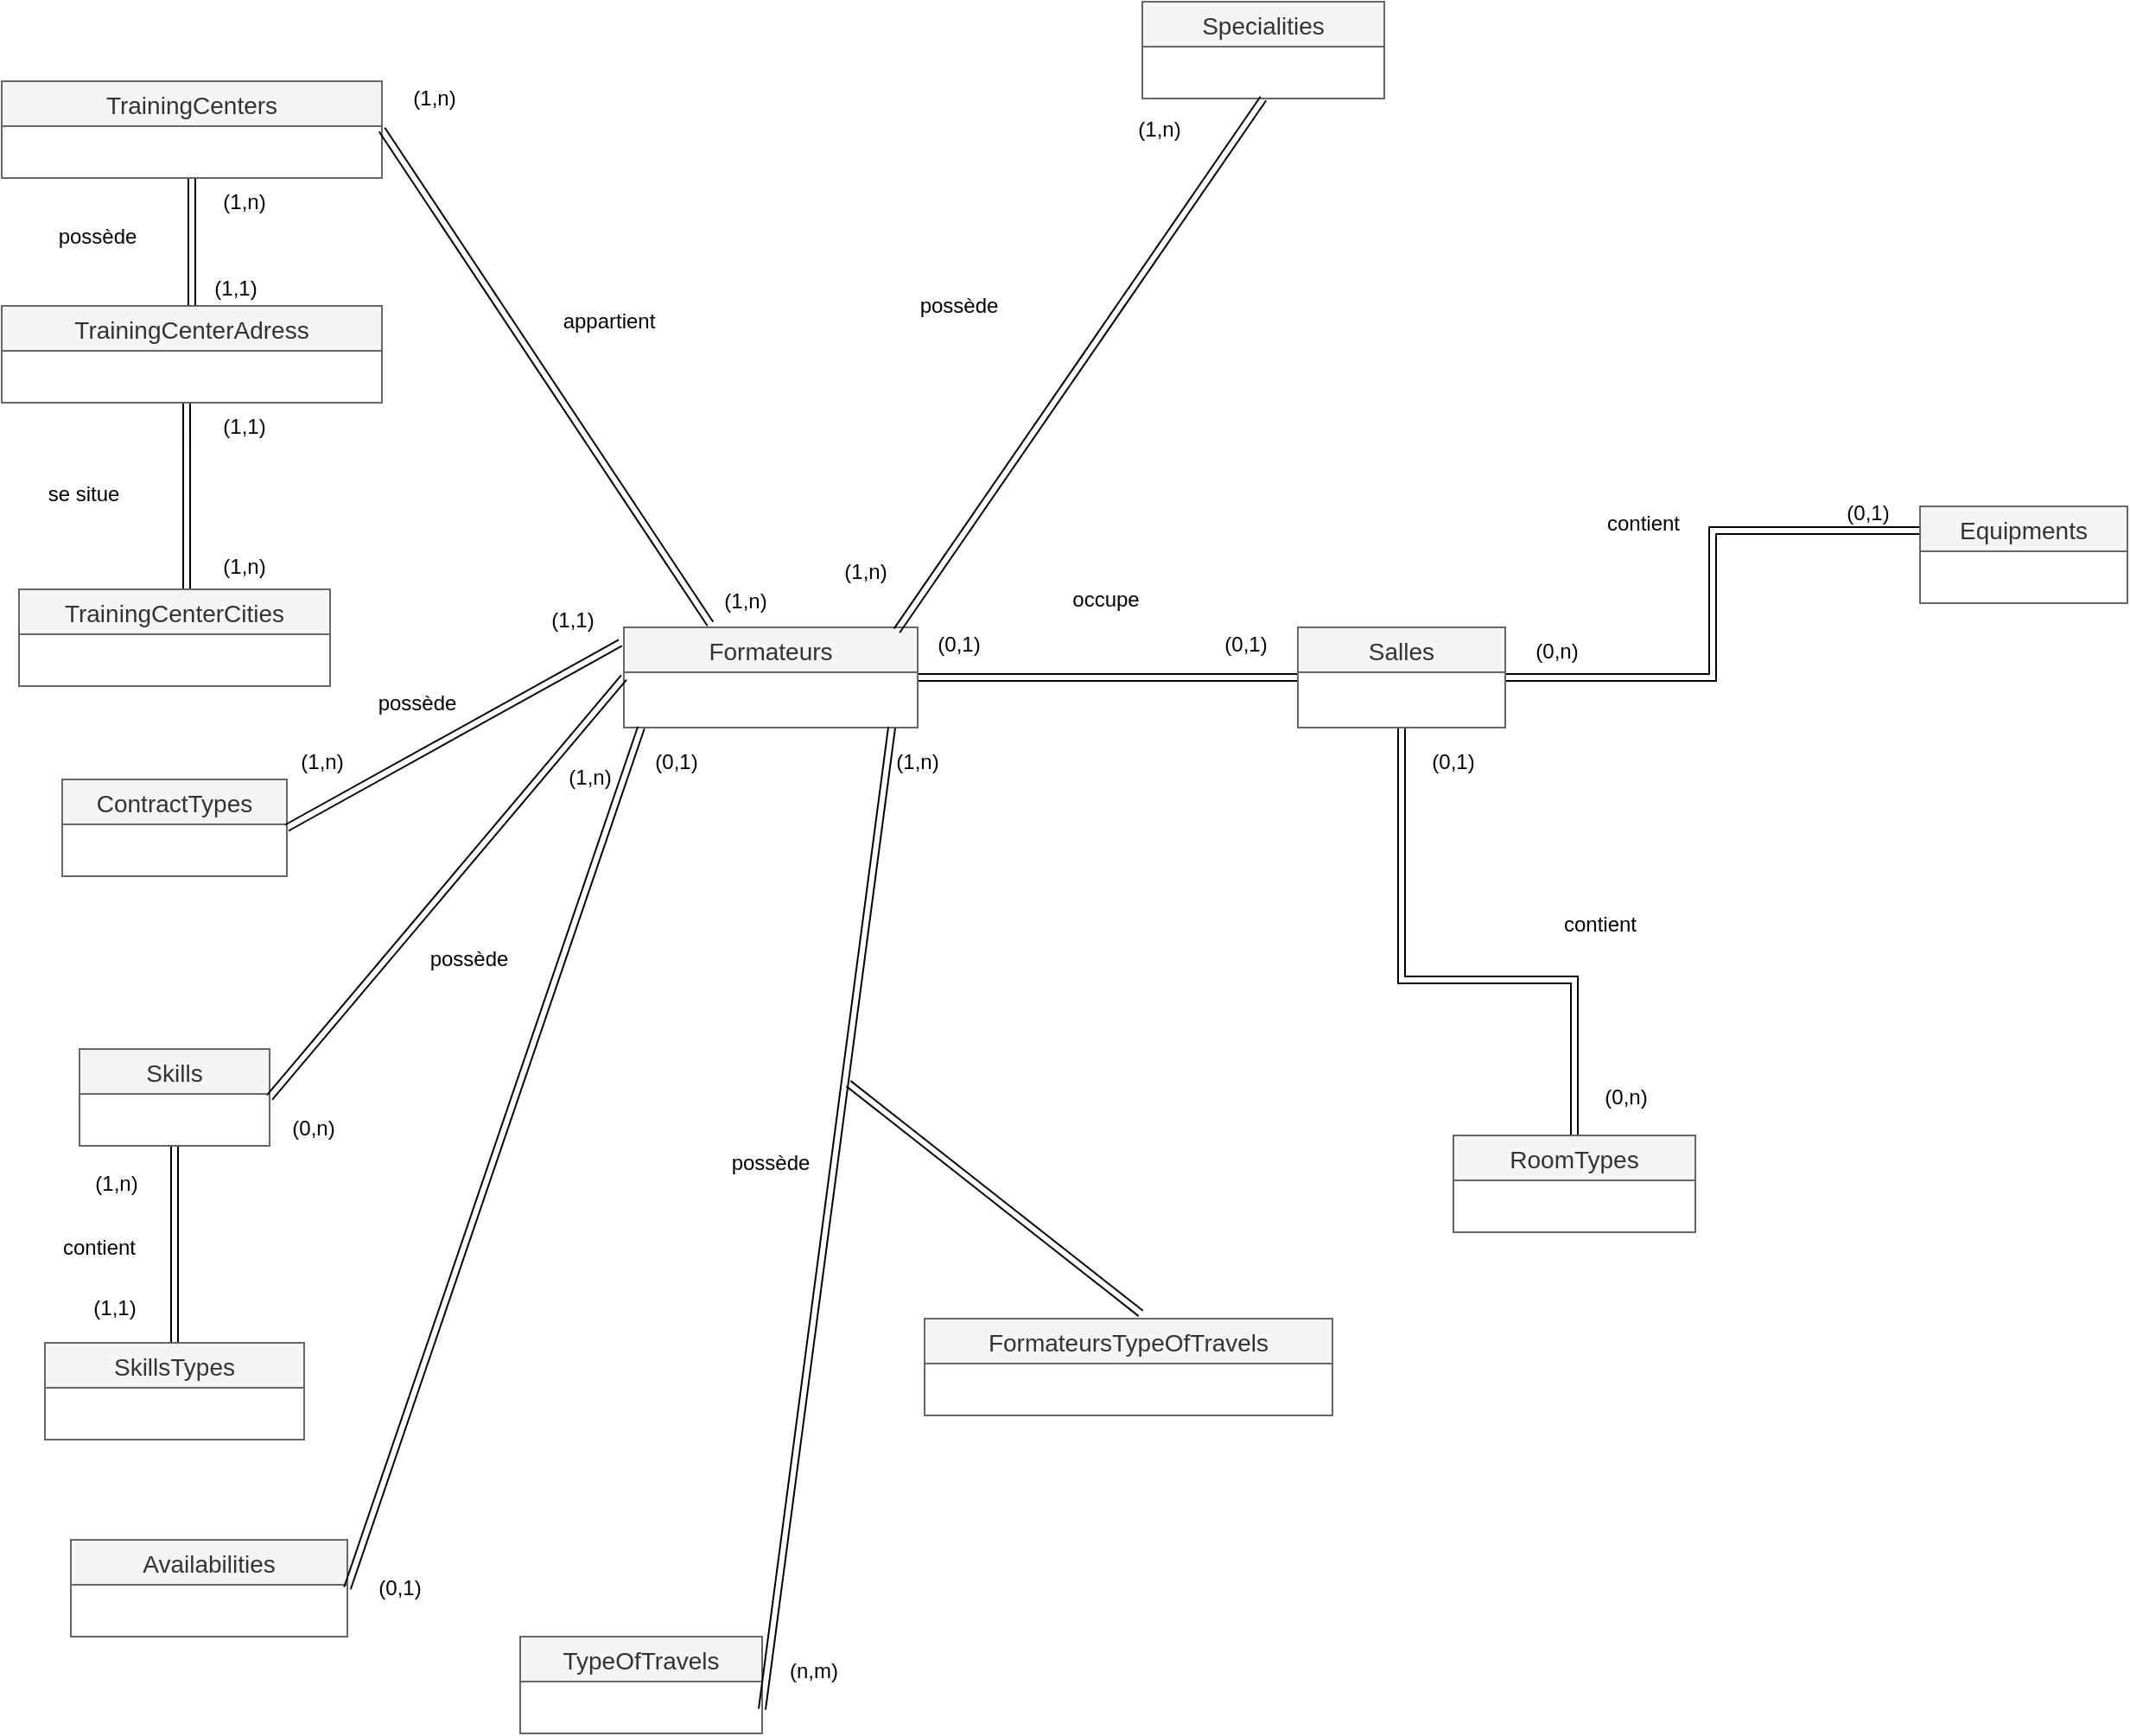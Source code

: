 <mxfile version="12.5.1" type="device" pages="2"><diagram id="z8Qfyt9-eMvjG8zOJKqd" name="Page-1"><mxGraphModel dx="1422" dy="1596" grid="1" gridSize="10" guides="1" tooltips="1" connect="1" arrows="1" fold="1" page="1" pageScale="1" pageWidth="1169" pageHeight="827" math="0" shadow="0"><root><mxCell id="0"/><mxCell id="1" parent="0"/><mxCell id="sPGg2wGzPHmWxdwKOFDi-5" style="edgeStyle=orthogonalEdgeStyle;rounded=0;orthogonalLoop=1;jettySize=auto;html=1;exitX=1;exitY=0.5;exitDx=0;exitDy=0;entryX=0;entryY=0.5;entryDx=0;entryDy=0;shape=link;" parent="1" source="PxYrfyLk3lkFEPE1yaKh-5" target="sPGg2wGzPHmWxdwKOFDi-2" edge="1"><mxGeometry relative="1" as="geometry"/></mxCell><mxCell id="PxYrfyLk3lkFEPE1yaKh-5" value="Formateurs" style="swimlane;fontStyle=0;childLayout=stackLayout;horizontal=1;startSize=26;fillColor=#f5f5f5;horizontalStack=0;resizeParent=1;resizeParentMax=0;resizeLast=0;collapsible=1;marginBottom=0;swimlaneFillColor=#ffffff;align=center;fontSize=14;strokeColor=#666666;fontColor=#333333;" parent="1" vertex="1"><mxGeometry x="390" y="326" width="170" height="58" as="geometry"/></mxCell><mxCell id="sPGg2wGzPHmWxdwKOFDi-31" style="edgeStyle=orthogonalEdgeStyle;shape=link;rounded=0;orthogonalLoop=1;jettySize=auto;html=1;exitX=0.5;exitY=1;exitDx=0;exitDy=0;entryX=0.5;entryY=0;entryDx=0;entryDy=0;" parent="1" source="PxYrfyLk3lkFEPE1yaKh-94" target="RFUtf2Z5HmkwOicb4BiN-16" edge="1"><mxGeometry relative="1" as="geometry"><Array as="points"><mxPoint x="140" y="120"/><mxPoint x="140" y="120"/></Array></mxGeometry></mxCell><mxCell id="PxYrfyLk3lkFEPE1yaKh-94" value="TrainingCenters" style="swimlane;fontStyle=0;childLayout=stackLayout;horizontal=1;startSize=26;fillColor=#f5f5f5;horizontalStack=0;resizeParent=1;resizeParentMax=0;resizeLast=0;collapsible=1;marginBottom=0;swimlaneFillColor=#ffffff;align=center;fontSize=14;strokeColor=#666666;fontColor=#333333;" parent="1" vertex="1"><mxGeometry x="30" y="10" width="220" height="56" as="geometry"/></mxCell><mxCell id="PxYrfyLk3lkFEPE1yaKh-100" value="Specialities" style="swimlane;fontStyle=0;childLayout=stackLayout;horizontal=1;startSize=26;fillColor=#f5f5f5;horizontalStack=0;resizeParent=1;resizeParentMax=0;resizeLast=0;collapsible=1;marginBottom=0;swimlaneFillColor=#ffffff;align=center;fontSize=14;strokeColor=#666666;fontColor=#333333;" parent="1" vertex="1"><mxGeometry x="690" y="-36" width="140" height="56" as="geometry"/></mxCell><mxCell id="_mX2zybibpnwXKWgDiXK-1" value="ContractTypes" style="swimlane;fontStyle=0;childLayout=stackLayout;horizontal=1;startSize=26;fillColor=#f5f5f5;horizontalStack=0;resizeParent=1;resizeParentMax=0;resizeLast=0;collapsible=1;marginBottom=0;swimlaneFillColor=#ffffff;align=center;fontSize=14;strokeColor=#666666;fontColor=#333333;" parent="1" vertex="1"><mxGeometry x="65" y="414" width="130" height="56" as="geometry"/></mxCell><mxCell id="sPGg2wGzPHmWxdwKOFDi-41" style="edgeStyle=orthogonalEdgeStyle;shape=link;rounded=0;orthogonalLoop=1;jettySize=auto;html=1;exitX=0.5;exitY=1;exitDx=0;exitDy=0;entryX=0.5;entryY=0;entryDx=0;entryDy=0;" parent="1" source="_mX2zybibpnwXKWgDiXK-6" target="RFUtf2Z5HmkwOicb4BiN-1" edge="1"><mxGeometry relative="1" as="geometry"/></mxCell><mxCell id="_mX2zybibpnwXKWgDiXK-6" value="Skills" style="swimlane;fontStyle=0;childLayout=stackLayout;horizontal=1;startSize=26;fillColor=#f5f5f5;horizontalStack=0;resizeParent=1;resizeParentMax=0;resizeLast=0;collapsible=1;marginBottom=0;swimlaneFillColor=#ffffff;align=center;fontSize=14;strokeColor=#666666;fontColor=#333333;" parent="1" vertex="1"><mxGeometry x="75" y="570" width="110" height="56" as="geometry"/></mxCell><mxCell id="RFUtf2Z5HmkwOicb4BiN-1" value="SkillsTypes" style="swimlane;fontStyle=0;childLayout=stackLayout;horizontal=1;startSize=26;fillColor=#f5f5f5;horizontalStack=0;resizeParent=1;resizeParentMax=0;resizeLast=0;collapsible=1;marginBottom=0;swimlaneFillColor=#ffffff;align=center;fontSize=14;strokeColor=#666666;fontColor=#333333;" parent="1" vertex="1"><mxGeometry x="55" y="740" width="150" height="56" as="geometry"/></mxCell><mxCell id="RFUtf2Z5HmkwOicb4BiN-6" value="Availabilities" style="swimlane;fontStyle=0;childLayout=stackLayout;horizontal=1;startSize=26;fillColor=#f5f5f5;horizontalStack=0;resizeParent=1;resizeParentMax=0;resizeLast=0;collapsible=1;marginBottom=0;swimlaneFillColor=#ffffff;align=center;fontSize=14;strokeColor=#666666;fontColor=#333333;" parent="1" vertex="1"><mxGeometry x="70" y="854" width="160" height="56" as="geometry"/></mxCell><mxCell id="RFUtf2Z5HmkwOicb4BiN-11" value="TypeOfTravels" style="swimlane;fontStyle=0;childLayout=stackLayout;horizontal=1;startSize=26;fillColor=#f5f5f5;horizontalStack=0;resizeParent=1;resizeParentMax=0;resizeLast=0;collapsible=1;marginBottom=0;swimlaneFillColor=#ffffff;align=center;fontSize=14;strokeColor=#666666;fontColor=#333333;" parent="1" vertex="1"><mxGeometry x="330" y="910" width="140" height="56" as="geometry"/></mxCell><mxCell id="sPGg2wGzPHmWxdwKOFDi-32" style="edgeStyle=orthogonalEdgeStyle;shape=link;rounded=0;orthogonalLoop=1;jettySize=auto;html=1;exitX=0.5;exitY=1;exitDx=0;exitDy=0;entryX=0.539;entryY=0.018;entryDx=0;entryDy=0;entryPerimeter=0;" parent="1" source="RFUtf2Z5HmkwOicb4BiN-16" target="RFUtf2Z5HmkwOicb4BiN-34" edge="1"><mxGeometry relative="1" as="geometry"><Array as="points"><mxPoint x="180" y="194"/><mxPoint x="182" y="194"/></Array></mxGeometry></mxCell><mxCell id="RFUtf2Z5HmkwOicb4BiN-16" value="TrainingCenterAdress" style="swimlane;fontStyle=0;childLayout=stackLayout;horizontal=1;startSize=26;fillColor=#f5f5f5;horizontalStack=0;resizeParent=1;resizeParentMax=0;resizeLast=0;collapsible=1;marginBottom=0;swimlaneFillColor=#ffffff;align=center;fontSize=14;strokeColor=#666666;fontColor=#333333;" parent="1" vertex="1"><mxGeometry x="30" y="140" width="220" height="56" as="geometry"/></mxCell><mxCell id="RFUtf2Z5HmkwOicb4BiN-34" value="TrainingCenterCities" style="swimlane;fontStyle=0;childLayout=stackLayout;horizontal=1;startSize=26;fillColor=#f5f5f5;horizontalStack=0;resizeParent=1;resizeParentMax=0;resizeLast=0;collapsible=1;marginBottom=0;swimlaneFillColor=#ffffff;align=center;fontSize=14;strokeColor=#666666;fontColor=#333333;" parent="1" vertex="1"><mxGeometry x="40" y="304" width="180" height="56" as="geometry"/></mxCell><mxCell id="sPGg2wGzPHmWxdwKOFDi-11" style="edgeStyle=orthogonalEdgeStyle;rounded=0;orthogonalLoop=1;jettySize=auto;html=1;exitX=1;exitY=0.5;exitDx=0;exitDy=0;entryX=0;entryY=0.25;entryDx=0;entryDy=0;shape=link;" parent="1" source="sPGg2wGzPHmWxdwKOFDi-2" target="sPGg2wGzPHmWxdwKOFDi-3" edge="1"><mxGeometry relative="1" as="geometry"/></mxCell><mxCell id="sPGg2wGzPHmWxdwKOFDi-25" style="edgeStyle=orthogonalEdgeStyle;shape=link;rounded=0;orthogonalLoop=1;jettySize=auto;html=1;exitX=0.5;exitY=1;exitDx=0;exitDy=0;entryX=0.5;entryY=0;entryDx=0;entryDy=0;" parent="1" source="sPGg2wGzPHmWxdwKOFDi-2" target="sPGg2wGzPHmWxdwKOFDi-4" edge="1"><mxGeometry relative="1" as="geometry"><Array as="points"><mxPoint x="840" y="530"/><mxPoint x="940" y="530"/></Array></mxGeometry></mxCell><mxCell id="sPGg2wGzPHmWxdwKOFDi-2" value="Salles" style="swimlane;fontStyle=0;childLayout=stackLayout;horizontal=1;startSize=26;fillColor=#f5f5f5;horizontalStack=0;resizeParent=1;resizeParentMax=0;resizeLast=0;collapsible=1;marginBottom=0;swimlaneFillColor=#ffffff;align=center;fontSize=14;labelBackgroundColor=none;strokeColor=#666666;fontColor=#333333;" parent="1" vertex="1"><mxGeometry x="780" y="326" width="120" height="58" as="geometry"/></mxCell><mxCell id="sPGg2wGzPHmWxdwKOFDi-3" value="Equipments" style="swimlane;fontStyle=0;childLayout=stackLayout;horizontal=1;startSize=26;fillColor=#f5f5f5;horizontalStack=0;resizeParent=1;resizeParentMax=0;resizeLast=0;collapsible=1;marginBottom=0;swimlaneFillColor=#ffffff;align=center;fontSize=14;strokeColor=#666666;fontColor=#333333;" parent="1" vertex="1"><mxGeometry x="1140" y="256" width="120" height="56" as="geometry"/></mxCell><mxCell id="sPGg2wGzPHmWxdwKOFDi-4" value="RoomTypes" style="swimlane;fontStyle=0;childLayout=stackLayout;horizontal=1;startSize=26;fillColor=#f5f5f5;horizontalStack=0;resizeParent=1;resizeParentMax=0;resizeLast=0;collapsible=1;marginBottom=0;swimlaneFillColor=#ffffff;align=center;fontSize=14;strokeColor=#666666;fontColor=#333333;" parent="1" vertex="1"><mxGeometry x="870" y="620" width="140" height="56" as="geometry"/></mxCell><mxCell id="sPGg2wGzPHmWxdwKOFDi-7" value="(0,1)" style="text;html=1;strokeColor=none;fillColor=none;align=center;verticalAlign=middle;whiteSpace=wrap;rounded=0;" parent="1" vertex="1"><mxGeometry x="564" y="326" width="40" height="20" as="geometry"/></mxCell><mxCell id="sPGg2wGzPHmWxdwKOFDi-8" value="(0,1)" style="text;html=1;strokeColor=none;fillColor=none;align=center;verticalAlign=middle;whiteSpace=wrap;rounded=0;" parent="1" vertex="1"><mxGeometry x="730" y="326" width="40" height="20" as="geometry"/></mxCell><mxCell id="sPGg2wGzPHmWxdwKOFDi-16" value="(0,n)" style="text;html=1;strokeColor=none;fillColor=none;align=center;verticalAlign=middle;whiteSpace=wrap;rounded=0;" parent="1" vertex="1"><mxGeometry x="910" y="330" width="40" height="20" as="geometry"/></mxCell><mxCell id="sPGg2wGzPHmWxdwKOFDi-19" value="(0,1)" style="text;html=1;strokeColor=none;fillColor=none;align=center;verticalAlign=middle;whiteSpace=wrap;rounded=0;" parent="1" vertex="1"><mxGeometry x="1090" y="250" width="40" height="20" as="geometry"/></mxCell><mxCell id="sPGg2wGzPHmWxdwKOFDi-26" value="(0,1)" style="text;html=1;strokeColor=none;fillColor=none;align=center;verticalAlign=middle;whiteSpace=wrap;rounded=0;" parent="1" vertex="1"><mxGeometry x="850" y="394" width="40" height="20" as="geometry"/></mxCell><mxCell id="sPGg2wGzPHmWxdwKOFDi-27" value="(0,n)" style="text;html=1;strokeColor=none;fillColor=none;align=center;verticalAlign=middle;whiteSpace=wrap;rounded=0;" parent="1" vertex="1"><mxGeometry x="950" y="588" width="40" height="20" as="geometry"/></mxCell><mxCell id="sPGg2wGzPHmWxdwKOFDi-29" value="" style="endArrow=classic;html=1;exitX=0.929;exitY=0.034;exitDx=0;exitDy=0;exitPerimeter=0;entryX=0.5;entryY=1;entryDx=0;entryDy=0;shape=link;" parent="1" source="PxYrfyLk3lkFEPE1yaKh-5" target="PxYrfyLk3lkFEPE1yaKh-100" edge="1"><mxGeometry width="50" height="50" relative="1" as="geometry"><mxPoint x="520" y="340" as="sourcePoint"/><mxPoint x="310" y="-220" as="targetPoint"/></mxGeometry></mxCell><mxCell id="sPGg2wGzPHmWxdwKOFDi-34" value="" style="endArrow=classic;html=1;exitX=-0.012;exitY=0.155;exitDx=0;exitDy=0;entryX=1;entryY=0.5;entryDx=0;entryDy=0;exitPerimeter=0;shape=link;" parent="1" source="PxYrfyLk3lkFEPE1yaKh-5" target="_mX2zybibpnwXKWgDiXK-1" edge="1"><mxGeometry width="50" height="50" relative="1" as="geometry"><mxPoint x="390" y="350" as="sourcePoint"/><mxPoint x="256.25" y="394" as="targetPoint"/></mxGeometry></mxCell><mxCell id="sPGg2wGzPHmWxdwKOFDi-36" value="" style="endArrow=classic;html=1;shape=link;entryX=1;entryY=0.5;entryDx=0;entryDy=0;" parent="1" target="PxYrfyLk3lkFEPE1yaKh-94" edge="1"><mxGeometry width="50" height="50" relative="1" as="geometry"><mxPoint x="440" y="324" as="sourcePoint"/><mxPoint x="290" y="40" as="targetPoint"/></mxGeometry></mxCell><mxCell id="sPGg2wGzPHmWxdwKOFDi-37" value="occupe" style="text;html=1;strokeColor=none;fillColor=none;align=center;verticalAlign=middle;whiteSpace=wrap;rounded=0;" parent="1" vertex="1"><mxGeometry x="604" y="300" width="130" height="20" as="geometry"/></mxCell><mxCell id="sPGg2wGzPHmWxdwKOFDi-38" value="contient" style="text;html=1;strokeColor=none;fillColor=none;align=center;verticalAlign=middle;whiteSpace=wrap;rounded=0;rotation=0;" parent="1" vertex="1"><mxGeometry x="910" y="256" width="140" height="20" as="geometry"/></mxCell><mxCell id="sPGg2wGzPHmWxdwKOFDi-39" value="contient" style="text;html=1;strokeColor=none;fillColor=none;align=center;verticalAlign=middle;whiteSpace=wrap;rounded=0;rotation=0;" parent="1" vertex="1"><mxGeometry x="890" y="488" width="130" height="20" as="geometry"/></mxCell><mxCell id="sPGg2wGzPHmWxdwKOFDi-40" value="" style="endArrow=classic;html=1;exitX=0;exitY=0.5;exitDx=0;exitDy=0;entryX=1;entryY=0.5;entryDx=0;entryDy=0;shape=link;" parent="1" source="PxYrfyLk3lkFEPE1yaKh-5" target="_mX2zybibpnwXKWgDiXK-6" edge="1"><mxGeometry width="50" height="50" relative="1" as="geometry"><mxPoint x="397.96" y="344.99" as="sourcePoint"/><mxPoint x="250" y="396" as="targetPoint"/></mxGeometry></mxCell><mxCell id="sPGg2wGzPHmWxdwKOFDi-42" value="" style="endArrow=classic;html=1;exitX=0;exitY=0.5;exitDx=0;exitDy=0;entryX=1;entryY=0.5;entryDx=0;entryDy=0;shape=link;" parent="1" target="RFUtf2Z5HmkwOicb4BiN-6" edge="1"><mxGeometry width="50" height="50" relative="1" as="geometry"><mxPoint x="400" y="384" as="sourcePoint"/><mxPoint x="230" y="517" as="targetPoint"/></mxGeometry></mxCell><mxCell id="sPGg2wGzPHmWxdwKOFDi-43" value="" style="endArrow=classic;html=1;exitX=0;exitY=0.5;exitDx=0;exitDy=0;entryX=1;entryY=0.75;entryDx=0;entryDy=0;shape=link;" parent="1" target="RFUtf2Z5HmkwOicb4BiN-11" edge="1"><mxGeometry width="50" height="50" relative="1" as="geometry"><mxPoint x="545" y="384" as="sourcePoint"/><mxPoint x="380" y="818" as="targetPoint"/></mxGeometry></mxCell><mxCell id="sPGg2wGzPHmWxdwKOFDi-44" value="(1,n)" style="text;html=1;strokeColor=none;fillColor=none;align=center;verticalAlign=middle;whiteSpace=wrap;rounded=0;" parent="1" vertex="1"><mxGeometry x="540" y="394" width="40" height="20" as="geometry"/></mxCell><mxCell id="sPGg2wGzPHmWxdwKOFDi-45" value="(n,m)" style="text;html=1;strokeColor=none;fillColor=none;align=center;verticalAlign=middle;whiteSpace=wrap;rounded=0;" parent="1" vertex="1"><mxGeometry x="480" y="920" width="40" height="20" as="geometry"/></mxCell><mxCell id="sPGg2wGzPHmWxdwKOFDi-46" value="possède" style="text;html=1;strokeColor=none;fillColor=none;align=center;verticalAlign=middle;whiteSpace=wrap;rounded=0;rotation=0;" parent="1" vertex="1"><mxGeometry x="420" y="626" width="110" height="20" as="geometry"/></mxCell><mxCell id="sPGg2wGzPHmWxdwKOFDi-47" value="FormateursTypeOfTravels" style="swimlane;fontStyle=0;childLayout=stackLayout;horizontal=1;startSize=26;fillColor=#f5f5f5;horizontalStack=0;resizeParent=1;resizeParentMax=0;resizeLast=0;collapsible=1;marginBottom=0;swimlaneFillColor=#ffffff;align=center;fontSize=14;strokeColor=#666666;fontColor=#333333;" parent="1" vertex="1"><mxGeometry x="564" y="726" width="236" height="56" as="geometry"/></mxCell><mxCell id="sPGg2wGzPHmWxdwKOFDi-49" value="" style="endArrow=classic;html=1;entryX=0.53;entryY=-0.054;entryDx=0;entryDy=0;shape=link;entryPerimeter=0;" parent="sPGg2wGzPHmWxdwKOFDi-47" target="sPGg2wGzPHmWxdwKOFDi-47" edge="1"><mxGeometry width="50" height="50" relative="1" as="geometry"><mxPoint x="-44" y="-136" as="sourcePoint"/><mxPoint x="16" y="402" as="targetPoint"/></mxGeometry></mxCell><mxCell id="sPGg2wGzPHmWxdwKOFDi-51" value="(1,n)" style="text;html=1;strokeColor=none;fillColor=none;align=center;verticalAlign=middle;whiteSpace=wrap;rounded=0;" parent="1" vertex="1"><mxGeometry x="510" y="284" width="40" height="20" as="geometry"/></mxCell><mxCell id="sPGg2wGzPHmWxdwKOFDi-53" value="(1,n)" style="text;html=1;strokeColor=none;fillColor=none;align=center;verticalAlign=middle;whiteSpace=wrap;rounded=0;" parent="1" vertex="1"><mxGeometry x="680" y="28" width="40" height="20" as="geometry"/></mxCell><mxCell id="sPGg2wGzPHmWxdwKOFDi-57" value="possède" style="text;html=1;strokeColor=none;fillColor=none;align=center;verticalAlign=middle;whiteSpace=wrap;rounded=0;" parent="1" vertex="1"><mxGeometry x="529" y="130" width="110" height="20" as="geometry"/></mxCell><mxCell id="sPGg2wGzPHmWxdwKOFDi-70" value="(0,1)" style="text;html=1;align=center;verticalAlign=middle;resizable=0;points=[];autosize=1;" parent="1" vertex="1"><mxGeometry x="400" y="394" width="40" height="20" as="geometry"/></mxCell><mxCell id="sPGg2wGzPHmWxdwKOFDi-71" value="&lt;div&gt;(0,1)&lt;/div&gt;" style="text;html=1;align=center;verticalAlign=middle;resizable=0;points=[];autosize=1;" parent="1" vertex="1"><mxGeometry x="240" y="872" width="40" height="20" as="geometry"/></mxCell><mxCell id="sPGg2wGzPHmWxdwKOFDi-72" value="(1,n)" style="text;html=1;align=center;verticalAlign=middle;resizable=0;points=[];autosize=1;" parent="1" vertex="1"><mxGeometry x="350" y="403" width="40" height="20" as="geometry"/></mxCell><mxCell id="sPGg2wGzPHmWxdwKOFDi-73" value="possède" style="text;html=1;align=center;verticalAlign=middle;resizable=0;points=[];autosize=1;" parent="1" vertex="1"><mxGeometry x="270" y="508" width="60" height="20" as="geometry"/></mxCell><mxCell id="sPGg2wGzPHmWxdwKOFDi-74" value="(0,n)" style="text;html=1;align=center;verticalAlign=middle;resizable=0;points=[];autosize=1;" parent="1" vertex="1"><mxGeometry x="190" y="606" width="40" height="20" as="geometry"/></mxCell><mxCell id="sPGg2wGzPHmWxdwKOFDi-75" value="&lt;div&gt;contient&lt;/div&gt;" style="text;html=1;align=center;verticalAlign=middle;resizable=0;points=[];autosize=1;" parent="1" vertex="1"><mxGeometry x="56" y="675" width="60" height="20" as="geometry"/></mxCell><mxCell id="sPGg2wGzPHmWxdwKOFDi-76" value="(1,n)" style="text;html=1;align=center;verticalAlign=middle;resizable=0;points=[];autosize=1;" parent="1" vertex="1"><mxGeometry x="76" y="638" width="40" height="20" as="geometry"/></mxCell><mxCell id="sPGg2wGzPHmWxdwKOFDi-77" value="(1,1)" style="text;html=1;align=center;verticalAlign=middle;resizable=0;points=[];autosize=1;" parent="1" vertex="1"><mxGeometry x="75" y="710" width="40" height="20" as="geometry"/></mxCell><mxCell id="sPGg2wGzPHmWxdwKOFDi-78" value="possède" style="text;html=1;align=center;verticalAlign=middle;resizable=0;points=[];autosize=1;" parent="1" vertex="1"><mxGeometry x="240" y="360" width="60" height="20" as="geometry"/></mxCell><mxCell id="sPGg2wGzPHmWxdwKOFDi-79" value="(1,1)" style="text;html=1;align=center;verticalAlign=middle;resizable=0;points=[];autosize=1;" parent="1" vertex="1"><mxGeometry x="340" y="312" width="40" height="20" as="geometry"/></mxCell><mxCell id="sPGg2wGzPHmWxdwKOFDi-80" value="(1,n)" style="text;html=1;align=center;verticalAlign=middle;resizable=0;points=[];autosize=1;" parent="1" vertex="1"><mxGeometry x="195" y="394" width="40" height="20" as="geometry"/></mxCell><mxCell id="sPGg2wGzPHmWxdwKOFDi-81" value="&lt;div&gt;appartient&lt;/div&gt;" style="text;html=1;align=center;verticalAlign=middle;resizable=0;points=[];autosize=1;" parent="1" vertex="1"><mxGeometry x="346" y="139" width="70" height="20" as="geometry"/></mxCell><mxCell id="sPGg2wGzPHmWxdwKOFDi-82" value="(1,n)" style="text;html=1;align=center;verticalAlign=middle;resizable=0;points=[];autosize=1;" parent="1" vertex="1"><mxGeometry x="440" y="301" width="40" height="20" as="geometry"/></mxCell><mxCell id="sPGg2wGzPHmWxdwKOFDi-83" value="(1,n)" style="text;html=1;align=center;verticalAlign=middle;resizable=0;points=[];autosize=1;" parent="1" vertex="1"><mxGeometry x="260" y="10" width="40" height="20" as="geometry"/></mxCell><mxCell id="sPGg2wGzPHmWxdwKOFDi-84" value="(1,n)" style="text;html=1;align=center;verticalAlign=middle;resizable=0;points=[];autosize=1;" parent="1" vertex="1"><mxGeometry x="150" y="70" width="40" height="20" as="geometry"/></mxCell><mxCell id="sPGg2wGzPHmWxdwKOFDi-85" value="possède" style="text;html=1;align=center;verticalAlign=middle;resizable=0;points=[];autosize=1;" parent="1" vertex="1"><mxGeometry x="55" y="90" width="60" height="20" as="geometry"/></mxCell><mxCell id="sPGg2wGzPHmWxdwKOFDi-86" value="(1,1)" style="text;html=1;align=center;verticalAlign=middle;resizable=0;points=[];autosize=1;" parent="1" vertex="1"><mxGeometry x="145" y="120" width="40" height="20" as="geometry"/></mxCell><mxCell id="sPGg2wGzPHmWxdwKOFDi-87" value="se situe" style="text;html=1;align=center;verticalAlign=middle;resizable=0;points=[];autosize=1;" parent="1" vertex="1"><mxGeometry x="47" y="239" width="60" height="20" as="geometry"/></mxCell><mxCell id="sPGg2wGzPHmWxdwKOFDi-88" value="(1,1)" style="text;html=1;align=center;verticalAlign=middle;resizable=0;points=[];autosize=1;" parent="1" vertex="1"><mxGeometry x="150" y="200" width="40" height="20" as="geometry"/></mxCell><mxCell id="sPGg2wGzPHmWxdwKOFDi-89" value="(1,n)" style="text;html=1;align=center;verticalAlign=middle;resizable=0;points=[];autosize=1;" parent="1" vertex="1"><mxGeometry x="150" y="281" width="40" height="20" as="geometry"/></mxCell></root></mxGraphModel></diagram><diagram id="PvLZJVsid1NpIyFp1j1z" name="Page-2"><mxGraphModel dx="1422" dy="769" grid="1" gridSize="10" guides="1" tooltips="1" connect="1" arrows="1" fold="1" page="1" pageScale="1" pageWidth="1169" pageHeight="827" math="0" shadow="0"><root><mxCell id="j1MhO5ioYNGKMoEIw8Nd-0"/><mxCell id="j1MhO5ioYNGKMoEIw8Nd-1" parent="j1MhO5ioYNGKMoEIw8Nd-0"/></root></mxGraphModel></diagram></mxfile>